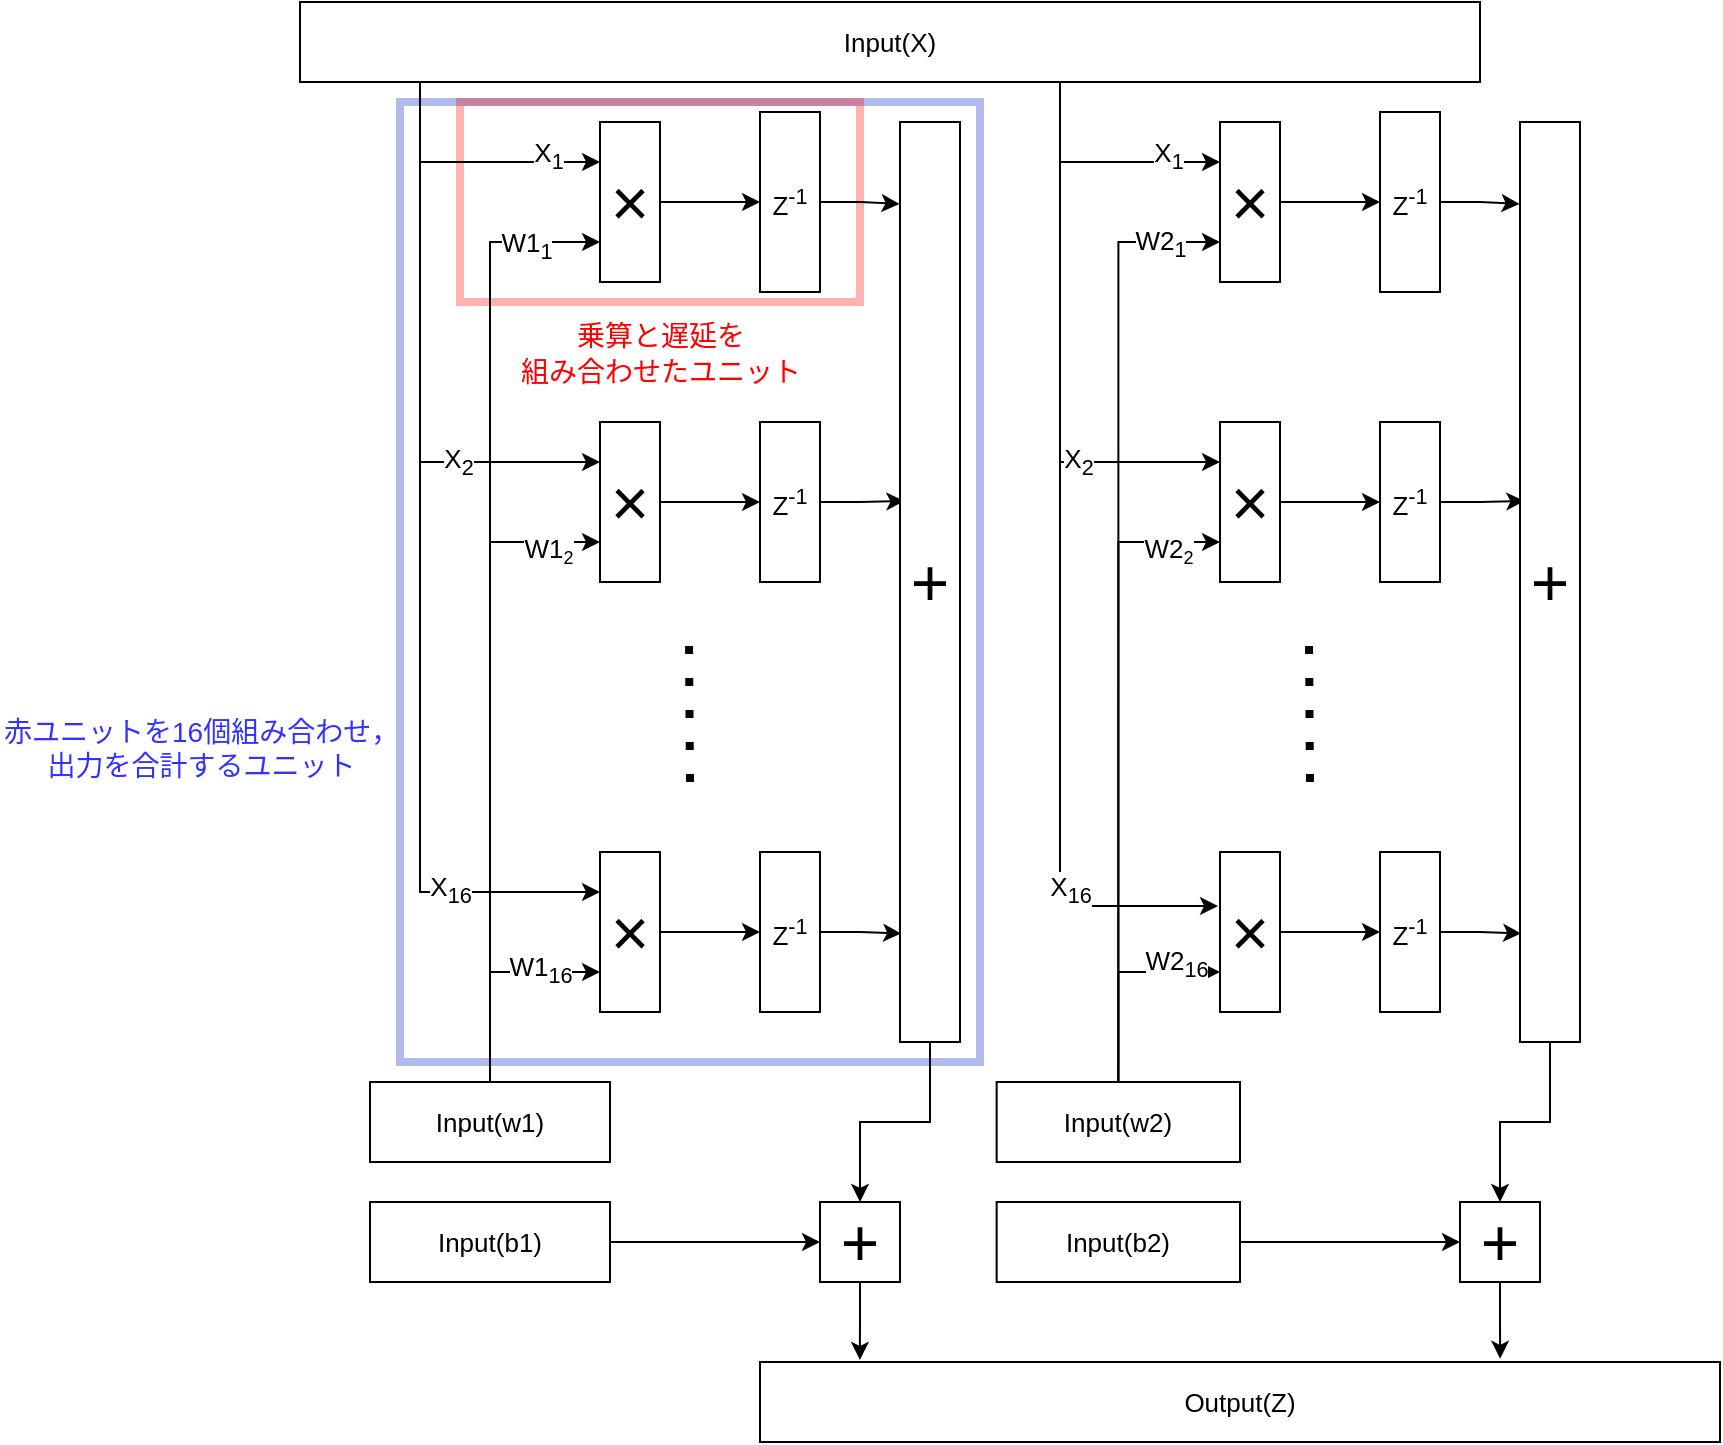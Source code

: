 <mxfile>
    <diagram id="fEEbwHyPWGcvaoZojhtY" name="ページ1">
        <mxGraphModel dx="2327" dy="857" grid="1" gridSize="10" guides="1" tooltips="1" connect="1" arrows="1" fold="1" page="1" pageScale="1" pageWidth="827" pageHeight="1169" math="0" shadow="0">
            <root>
                <mxCell id="0"/>
                <mxCell id="1" parent="0"/>
                <mxCell id="85" value="" style="rounded=0;whiteSpace=wrap;html=1;fontSize=33;fillColor=none;strokeColor=#001DBC;opacity=30;fontColor=#ffffff;strokeWidth=4;" parent="1" vertex="1">
                    <mxGeometry x="70" y="210" width="290" height="480" as="geometry"/>
                </mxCell>
                <mxCell id="79" value="" style="rounded=0;whiteSpace=wrap;html=1;fontSize=33;fillColor=none;strokeColor=#FF0000;opacity=30;fontColor=#ffffff;strokeWidth=4;" parent="1" vertex="1">
                    <mxGeometry x="100" y="210" width="200" height="100" as="geometry"/>
                </mxCell>
                <mxCell id="107" style="edgeStyle=orthogonalEdgeStyle;rounded=0;html=1;exitX=1;exitY=0.5;exitDx=0;exitDy=0;entryX=-0.007;entryY=0.089;entryDx=0;entryDy=0;entryPerimeter=0;fontSize=13;" edge="1" parent="1" source="22" target="46">
                    <mxGeometry relative="1" as="geometry"/>
                </mxCell>
                <mxCell id="22" value="Z&lt;sup&gt;-1&lt;/sup&gt;" style="rounded=0;whiteSpace=wrap;html=1;fontSize=13;" parent="1" vertex="1">
                    <mxGeometry x="250" y="215" width="30" height="90" as="geometry"/>
                </mxCell>
                <mxCell id="31" style="edgeStyle=none;html=1;exitX=1;exitY=0.5;exitDx=0;exitDy=0;exitPerimeter=0;entryX=0;entryY=0.5;entryDx=0;entryDy=0;fontSize=13;" parent="1" target="33" edge="1">
                    <mxGeometry relative="1" as="geometry">
                        <mxPoint x="200" y="410" as="sourcePoint"/>
                    </mxGeometry>
                </mxCell>
                <mxCell id="49" style="edgeStyle=elbowEdgeStyle;rounded=0;html=1;exitX=1;exitY=0.5;exitDx=0;exitDy=0;entryX=0.073;entryY=0.412;entryDx=0;entryDy=0;strokeWidth=1;fontSize=13;entryPerimeter=0;" parent="1" source="33" target="46" edge="1">
                    <mxGeometry relative="1" as="geometry">
                        <Array as="points">
                            <mxPoint x="300" y="400"/>
                        </Array>
                    </mxGeometry>
                </mxCell>
                <mxCell id="33" value="Z&lt;sup&gt;-1&lt;/sup&gt;" style="rounded=0;whiteSpace=wrap;html=1;fontSize=13;" parent="1" vertex="1">
                    <mxGeometry x="250" y="370" width="30" height="80" as="geometry"/>
                </mxCell>
                <mxCell id="35" style="edgeStyle=elbowEdgeStyle;html=1;entryX=0;entryY=0.25;entryDx=0;entryDy=0;fontSize=13;rounded=0;startArrow=none;" parent="1" target="87" edge="1">
                    <mxGeometry relative="1" as="geometry">
                        <mxPoint x="80" y="200" as="sourcePoint"/>
                        <Array as="points">
                            <mxPoint x="80" y="220"/>
                            <mxPoint x="80" y="250"/>
                            <mxPoint x="80" y="230"/>
                            <mxPoint x="85" y="230"/>
                        </Array>
                        <mxPoint x="165" y="247.32" as="targetPoint"/>
                    </mxGeometry>
                </mxCell>
                <mxCell id="41" value="X&lt;sub&gt;1&lt;/sub&gt;" style="edgeLabel;html=1;align=center;verticalAlign=middle;resizable=0;points=[];fontSize=13;" parent="35" vertex="1" connectable="0">
                    <mxGeometry x="0.599" y="3" relative="1" as="geometry">
                        <mxPoint as="offset"/>
                    </mxGeometry>
                </mxCell>
                <mxCell id="36" style="edgeStyle=elbowEdgeStyle;rounded=0;html=1;exitX=0;exitY=0.25;exitDx=0;exitDy=0;fontSize=13;entryX=0;entryY=0.25;entryDx=0;entryDy=0;" parent="1" source="34" target="88" edge="1">
                    <mxGeometry relative="1" as="geometry">
                        <Array as="points">
                            <mxPoint x="80" y="290"/>
                        </Array>
                        <mxPoint x="160" y="397" as="targetPoint"/>
                    </mxGeometry>
                </mxCell>
                <mxCell id="42" value="X&lt;sub&gt;2&lt;/sub&gt;" style="edgeLabel;html=1;align=center;verticalAlign=middle;resizable=0;points=[];fontSize=13;" parent="36" vertex="1" connectable="0">
                    <mxGeometry x="0.574" relative="1" as="geometry">
                        <mxPoint x="7" as="offset"/>
                    </mxGeometry>
                </mxCell>
                <mxCell id="101" style="edgeStyle=orthogonalEdgeStyle;rounded=0;html=1;exitX=0;exitY=0.25;exitDx=0;exitDy=0;entryX=0;entryY=0.25;entryDx=0;entryDy=0;fontSize=13;" edge="1" parent="1" source="34" target="99">
                    <mxGeometry relative="1" as="geometry">
                        <Array as="points">
                            <mxPoint x="80" y="200"/>
                            <mxPoint x="80" y="605"/>
                        </Array>
                    </mxGeometry>
                </mxCell>
                <mxCell id="109" value="X&lt;sub&gt;16&lt;/sub&gt;" style="edgeLabel;html=1;align=center;verticalAlign=middle;resizable=0;points=[];fontSize=13;" vertex="1" connectable="0" parent="101">
                    <mxGeometry x="0.74" y="1" relative="1" as="geometry">
                        <mxPoint as="offset"/>
                    </mxGeometry>
                </mxCell>
                <mxCell id="133" style="edgeStyle=orthogonalEdgeStyle;rounded=0;html=1;exitX=0;exitY=0.75;exitDx=0;exitDy=0;entryX=0;entryY=0.25;entryDx=0;entryDy=0;fontSize=13;" edge="1" parent="1" source="34" target="126">
                    <mxGeometry relative="1" as="geometry">
                        <Array as="points">
                            <mxPoint x="400" y="200"/>
                            <mxPoint x="400" y="240"/>
                        </Array>
                    </mxGeometry>
                </mxCell>
                <mxCell id="134" style="edgeStyle=orthogonalEdgeStyle;rounded=0;html=1;exitX=0;exitY=0.75;exitDx=0;exitDy=0;entryX=0;entryY=0.25;entryDx=0;entryDy=0;fontSize=13;" edge="1" parent="1" source="34" target="127">
                    <mxGeometry relative="1" as="geometry">
                        <Array as="points">
                            <mxPoint x="400" y="200"/>
                            <mxPoint x="400" y="390"/>
                        </Array>
                    </mxGeometry>
                </mxCell>
                <mxCell id="135" style="edgeStyle=orthogonalEdgeStyle;rounded=0;html=1;exitX=0;exitY=0.75;exitDx=0;exitDy=0;entryX=-0.033;entryY=0.338;entryDx=0;entryDy=0;entryPerimeter=0;fontSize=13;" edge="1" parent="1" source="34" target="130">
                    <mxGeometry relative="1" as="geometry">
                        <Array as="points">
                            <mxPoint x="400" y="200"/>
                            <mxPoint x="400" y="612"/>
                        </Array>
                    </mxGeometry>
                </mxCell>
                <mxCell id="34" value="Input(X)" style="rounded=0;whiteSpace=wrap;html=1;fontSize=13;direction=north;" parent="1" vertex="1">
                    <mxGeometry x="20" y="160" width="590" height="40" as="geometry"/>
                </mxCell>
                <mxCell id="102" style="edgeStyle=orthogonalEdgeStyle;rounded=0;html=1;exitX=1;exitY=0.5;exitDx=0;exitDy=0;entryX=0;entryY=0.75;entryDx=0;entryDy=0;fontSize=13;" edge="1" parent="1" source="38" target="99">
                    <mxGeometry relative="1" as="geometry">
                        <Array as="points">
                            <mxPoint x="115" y="645"/>
                        </Array>
                    </mxGeometry>
                </mxCell>
                <mxCell id="110" value="W1&lt;sub&gt;16&lt;/sub&gt;" style="edgeLabel;html=1;align=center;verticalAlign=middle;resizable=0;points=[];fontSize=13;" vertex="1" connectable="0" parent="102">
                    <mxGeometry x="0.222" y="1" relative="1" as="geometry">
                        <mxPoint x="13" as="offset"/>
                    </mxGeometry>
                </mxCell>
                <mxCell id="103" style="edgeStyle=orthogonalEdgeStyle;rounded=0;html=1;exitX=1;exitY=0.5;exitDx=0;exitDy=0;entryX=0;entryY=0.75;entryDx=0;entryDy=0;fontSize=13;" edge="1" parent="1" source="38" target="88">
                    <mxGeometry relative="1" as="geometry"/>
                </mxCell>
                <mxCell id="104" style="edgeStyle=orthogonalEdgeStyle;rounded=0;html=1;exitX=1;exitY=0.5;exitDx=0;exitDy=0;entryX=0;entryY=0.75;entryDx=0;entryDy=0;fontSize=13;" edge="1" parent="1" source="38" target="87">
                    <mxGeometry relative="1" as="geometry"/>
                </mxCell>
                <mxCell id="140" value="W1&lt;sub&gt;1&lt;/sub&gt;" style="edgeLabel;html=1;align=center;verticalAlign=middle;resizable=0;points=[];fontSize=13;" vertex="1" connectable="0" parent="104">
                    <mxGeometry x="0.843" y="-2" relative="1" as="geometry">
                        <mxPoint as="offset"/>
                    </mxGeometry>
                </mxCell>
                <mxCell id="38" value="Input(w1)" style="rounded=0;whiteSpace=wrap;html=1;fontSize=13;direction=north;" parent="1" vertex="1">
                    <mxGeometry x="55" y="700" width="120" height="40" as="geometry"/>
                </mxCell>
                <mxCell id="43" value="" style="endArrow=none;dashed=1;html=1;dashPattern=1 3;strokeWidth=4;rounded=0;fontSize=13;" parent="1" edge="1">
                    <mxGeometry width="50" height="50" relative="1" as="geometry">
                        <mxPoint x="215" y="550" as="sourcePoint"/>
                        <mxPoint x="214.5" y="480" as="targetPoint"/>
                    </mxGeometry>
                </mxCell>
                <mxCell id="146" style="edgeStyle=orthogonalEdgeStyle;rounded=0;html=1;exitX=0.5;exitY=1;exitDx=0;exitDy=0;fontSize=13;" edge="1" parent="1" source="46" target="145">
                    <mxGeometry relative="1" as="geometry"/>
                </mxCell>
                <mxCell id="46" value="&lt;font style=&quot;font-size: 33px;&quot;&gt;+&lt;/font&gt;" style="rounded=0;whiteSpace=wrap;html=1;fontSize=13;" parent="1" vertex="1">
                    <mxGeometry x="320" y="220" width="30" height="460" as="geometry"/>
                </mxCell>
                <mxCell id="53" value="Output(Z)" style="whiteSpace=wrap;html=1;fontSize=13;rounded=0;" parent="1" vertex="1">
                    <mxGeometry x="250" y="840" width="480" height="40" as="geometry"/>
                </mxCell>
                <mxCell id="136" style="edgeStyle=orthogonalEdgeStyle;rounded=0;html=1;exitX=1;exitY=0.5;exitDx=0;exitDy=0;entryX=0;entryY=0.75;entryDx=0;entryDy=0;fontSize=13;" edge="1" parent="1" source="68" target="126">
                    <mxGeometry relative="1" as="geometry">
                        <Array as="points">
                            <mxPoint x="430" y="700"/>
                            <mxPoint x="430" y="280"/>
                        </Array>
                    </mxGeometry>
                </mxCell>
                <mxCell id="141" value="W2&lt;sub&gt;1&lt;/sub&gt;" style="edgeLabel;html=1;align=center;verticalAlign=middle;resizable=0;points=[];fontSize=13;" vertex="1" connectable="0" parent="136">
                    <mxGeometry x="0.845" y="-1" relative="1" as="geometry">
                        <mxPoint x="6" as="offset"/>
                    </mxGeometry>
                </mxCell>
                <mxCell id="137" style="edgeStyle=orthogonalEdgeStyle;rounded=0;html=1;exitX=1;exitY=0.5;exitDx=0;exitDy=0;entryX=0;entryY=0.75;entryDx=0;entryDy=0;fontSize=13;" edge="1" parent="1" source="68" target="127">
                    <mxGeometry relative="1" as="geometry">
                        <Array as="points">
                            <mxPoint x="430" y="700"/>
                            <mxPoint x="430" y="430"/>
                        </Array>
                    </mxGeometry>
                </mxCell>
                <mxCell id="138" style="edgeStyle=orthogonalEdgeStyle;rounded=0;html=1;exitX=1;exitY=0.5;exitDx=0;exitDy=0;entryX=0;entryY=0.75;entryDx=0;entryDy=0;fontSize=13;" edge="1" parent="1" source="68" target="130">
                    <mxGeometry relative="1" as="geometry">
                        <Array as="points">
                            <mxPoint x="430" y="700"/>
                            <mxPoint x="430" y="645"/>
                        </Array>
                    </mxGeometry>
                </mxCell>
                <mxCell id="68" value="Input(w2)" style="rounded=0;whiteSpace=wrap;html=1;fontSize=13;direction=north;" parent="1" vertex="1">
                    <mxGeometry x="368.33" y="700" width="121.67" height="40" as="geometry"/>
                </mxCell>
                <mxCell id="84" value="&lt;font style=&quot;font-size: 14px;&quot;&gt;乗算と遅延を&lt;br&gt;組み合わせたユニット&lt;/font&gt;" style="text;html=1;align=center;verticalAlign=middle;resizable=0;points=[];autosize=1;fontSize=15;fontStyle=0;fontColor=#FF0000;" parent="1" vertex="1">
                    <mxGeometry x="120" y="310" width="160" height="50" as="geometry"/>
                </mxCell>
                <mxCell id="86" value="&lt;div style=&quot;text-align: center; font-size: 14px;&quot;&gt;&lt;span style=&quot;background-color: initial;&quot;&gt;&lt;font style=&quot;font-size: 14px;&quot; color=&quot;#3333ff&quot;&gt;赤ユニットを16個組み合わせ，&lt;/font&gt;&lt;/span&gt;&lt;/div&gt;&lt;div style=&quot;text-align: center; font-size: 14px;&quot;&gt;&lt;span style=&quot;background-color: initial;&quot;&gt;&lt;font style=&quot;font-size: 14px;&quot; color=&quot;#3333ff&quot;&gt;出力を合計するユニット&lt;/font&gt;&lt;/span&gt;&lt;/div&gt;" style="text;whiteSpace=wrap;html=1;fontSize=11;fontColor=#FF0000;" parent="1" vertex="1">
                    <mxGeometry x="-130" y="510" width="210" height="40" as="geometry"/>
                </mxCell>
                <mxCell id="91" style="edgeStyle=none;html=1;exitX=1;exitY=0.5;exitDx=0;exitDy=0;entryX=0;entryY=0.5;entryDx=0;entryDy=0;" edge="1" parent="1" source="87" target="22">
                    <mxGeometry relative="1" as="geometry"/>
                </mxCell>
                <mxCell id="87" value="&lt;span style=&quot;font-size: 33px;&quot;&gt;×&lt;/span&gt;" style="rounded=0;whiteSpace=wrap;html=1;fontSize=13;" vertex="1" parent="1">
                    <mxGeometry x="170" y="220" width="30" height="80" as="geometry"/>
                </mxCell>
                <mxCell id="88" value="&lt;span style=&quot;font-size: 33px;&quot;&gt;×&lt;/span&gt;" style="rounded=0;whiteSpace=wrap;html=1;fontSize=13;" vertex="1" parent="1">
                    <mxGeometry x="170" y="370" width="30" height="80" as="geometry"/>
                </mxCell>
                <mxCell id="98" value="&lt;font style=&quot;font-size: 13px;&quot;&gt;W1&lt;/font&gt;&lt;font style=&quot;font-size: 10.833px;&quot;&gt;&lt;sub&gt;2&lt;/sub&gt;&lt;/font&gt;" style="edgeLabel;html=1;align=center;verticalAlign=middle;resizable=0;points=[];" vertex="1" connectable="0" parent="1">
                    <mxGeometry x="151.667" y="290" as="geometry">
                        <mxPoint x="-8" y="144" as="offset"/>
                    </mxGeometry>
                </mxCell>
                <mxCell id="105" style="edgeStyle=orthogonalEdgeStyle;rounded=0;html=1;exitX=1;exitY=0.5;exitDx=0;exitDy=0;entryX=0;entryY=0.5;entryDx=0;entryDy=0;fontSize=13;" edge="1" parent="1" source="99" target="100">
                    <mxGeometry relative="1" as="geometry"/>
                </mxCell>
                <mxCell id="99" value="&lt;span style=&quot;font-size: 33px;&quot;&gt;×&lt;/span&gt;" style="rounded=0;whiteSpace=wrap;html=1;fontSize=13;" vertex="1" parent="1">
                    <mxGeometry x="170" y="585" width="30" height="80" as="geometry"/>
                </mxCell>
                <mxCell id="108" style="edgeStyle=orthogonalEdgeStyle;rounded=0;html=1;exitX=1;exitY=0.5;exitDx=0;exitDy=0;entryX=0.02;entryY=0.882;entryDx=0;entryDy=0;entryPerimeter=0;fontSize=13;" edge="1" parent="1" source="100" target="46">
                    <mxGeometry relative="1" as="geometry"/>
                </mxCell>
                <mxCell id="100" value="Z&lt;sup&gt;-1&lt;/sup&gt;" style="rounded=0;whiteSpace=wrap;html=1;fontSize=13;" vertex="1" parent="1">
                    <mxGeometry x="250" y="585" width="30" height="80" as="geometry"/>
                </mxCell>
                <mxCell id="113" style="edgeStyle=orthogonalEdgeStyle;rounded=0;html=1;exitX=1;exitY=0.5;exitDx=0;exitDy=0;entryX=-0.007;entryY=0.089;entryDx=0;entryDy=0;entryPerimeter=0;fontSize=13;" edge="1" parent="1" source="114" target="123">
                    <mxGeometry relative="1" as="geometry"/>
                </mxCell>
                <mxCell id="114" value="Z&lt;sup&gt;-1&lt;/sup&gt;" style="rounded=0;whiteSpace=wrap;html=1;fontSize=13;" vertex="1" parent="1">
                    <mxGeometry x="560" y="215" width="30" height="90" as="geometry"/>
                </mxCell>
                <mxCell id="115" style="edgeStyle=none;html=1;exitX=1;exitY=0.5;exitDx=0;exitDy=0;exitPerimeter=0;entryX=0;entryY=0.5;entryDx=0;entryDy=0;fontSize=13;" edge="1" parent="1" target="117">
                    <mxGeometry relative="1" as="geometry">
                        <mxPoint x="510" y="410" as="sourcePoint"/>
                    </mxGeometry>
                </mxCell>
                <mxCell id="116" style="edgeStyle=elbowEdgeStyle;rounded=0;html=1;exitX=1;exitY=0.5;exitDx=0;exitDy=0;entryX=0.073;entryY=0.412;entryDx=0;entryDy=0;strokeWidth=1;fontSize=13;entryPerimeter=0;" edge="1" parent="1" source="117" target="123">
                    <mxGeometry relative="1" as="geometry">
                        <Array as="points">
                            <mxPoint x="610" y="400"/>
                        </Array>
                    </mxGeometry>
                </mxCell>
                <mxCell id="117" value="Z&lt;sup&gt;-1&lt;/sup&gt;" style="rounded=0;whiteSpace=wrap;html=1;fontSize=13;" vertex="1" parent="1">
                    <mxGeometry x="560" y="370" width="30" height="80" as="geometry"/>
                </mxCell>
                <mxCell id="118" value="X&lt;sub&gt;1&lt;/sub&gt;" style="edgeLabel;html=1;align=center;verticalAlign=middle;resizable=0;points=[];fontSize=13;" vertex="1" connectable="0" parent="1">
                    <mxGeometry x="453.529" y="237.0" as="geometry"/>
                </mxCell>
                <mxCell id="119" value="X&lt;sub&gt;2&lt;/sub&gt;" style="edgeLabel;html=1;align=center;verticalAlign=middle;resizable=0;points=[];fontSize=13;" vertex="1" connectable="0" parent="1">
                    <mxGeometry x="408.912" y="390" as="geometry"/>
                </mxCell>
                <mxCell id="120" value="X&lt;sub&gt;16&lt;/sub&gt;" style="edgeLabel;html=1;align=center;verticalAlign=middle;resizable=0;points=[];fontSize=13;" vertex="1" connectable="0" parent="1">
                    <mxGeometry x="404.499" y="604.049" as="geometry"/>
                </mxCell>
                <mxCell id="121" value="W2&lt;sub&gt;16&lt;/sub&gt;" style="edgeLabel;html=1;align=center;verticalAlign=middle;resizable=0;points=[];fontSize=13;" vertex="1" connectable="0" parent="1">
                    <mxGeometry x="450.175" y="609.996" as="geometry">
                        <mxPoint x="8" y="31" as="offset"/>
                    </mxGeometry>
                </mxCell>
                <mxCell id="122" value="" style="endArrow=none;dashed=1;html=1;dashPattern=1 3;strokeWidth=4;rounded=0;fontSize=13;" edge="1" parent="1">
                    <mxGeometry width="50" height="50" relative="1" as="geometry">
                        <mxPoint x="525" y="550" as="sourcePoint"/>
                        <mxPoint x="524.5" y="480" as="targetPoint"/>
                    </mxGeometry>
                </mxCell>
                <mxCell id="150" style="edgeStyle=orthogonalEdgeStyle;rounded=0;html=1;exitX=0.5;exitY=1;exitDx=0;exitDy=0;fontSize=13;" edge="1" parent="1" source="123" target="149">
                    <mxGeometry relative="1" as="geometry"/>
                </mxCell>
                <mxCell id="123" value="&lt;font style=&quot;font-size: 33px;&quot;&gt;+&lt;/font&gt;" style="rounded=0;whiteSpace=wrap;html=1;fontSize=13;" vertex="1" parent="1">
                    <mxGeometry x="630" y="220" width="30" height="460" as="geometry"/>
                </mxCell>
                <mxCell id="125" style="edgeStyle=none;html=1;exitX=1;exitY=0.5;exitDx=0;exitDy=0;entryX=0;entryY=0.5;entryDx=0;entryDy=0;" edge="1" parent="1" source="126" target="114">
                    <mxGeometry relative="1" as="geometry"/>
                </mxCell>
                <mxCell id="126" value="&lt;span style=&quot;font-size: 33px;&quot;&gt;×&lt;/span&gt;" style="rounded=0;whiteSpace=wrap;html=1;fontSize=13;" vertex="1" parent="1">
                    <mxGeometry x="480" y="220" width="30" height="80" as="geometry"/>
                </mxCell>
                <mxCell id="127" value="&lt;span style=&quot;font-size: 33px;&quot;&gt;×&lt;/span&gt;" style="rounded=0;whiteSpace=wrap;html=1;fontSize=13;" vertex="1" parent="1">
                    <mxGeometry x="480" y="370" width="30" height="80" as="geometry"/>
                </mxCell>
                <mxCell id="128" value="&lt;font style=&quot;font-size: 13px;&quot;&gt;W2&lt;/font&gt;&lt;font style=&quot;font-size: 10.833px;&quot;&gt;&lt;sub&gt;2&lt;/sub&gt;&lt;/font&gt;" style="edgeLabel;html=1;align=center;verticalAlign=middle;resizable=0;points=[];" vertex="1" connectable="0" parent="1">
                    <mxGeometry x="461.667" y="290" as="geometry">
                        <mxPoint x="-8" y="144" as="offset"/>
                    </mxGeometry>
                </mxCell>
                <mxCell id="129" style="edgeStyle=orthogonalEdgeStyle;rounded=0;html=1;exitX=1;exitY=0.5;exitDx=0;exitDy=0;entryX=0;entryY=0.5;entryDx=0;entryDy=0;fontSize=13;" edge="1" parent="1" source="130" target="132">
                    <mxGeometry relative="1" as="geometry"/>
                </mxCell>
                <mxCell id="130" value="&lt;span style=&quot;font-size: 33px;&quot;&gt;×&lt;/span&gt;" style="rounded=0;whiteSpace=wrap;html=1;fontSize=13;" vertex="1" parent="1">
                    <mxGeometry x="480" y="585" width="30" height="80" as="geometry"/>
                </mxCell>
                <mxCell id="131" style="edgeStyle=orthogonalEdgeStyle;rounded=0;html=1;exitX=1;exitY=0.5;exitDx=0;exitDy=0;entryX=0.02;entryY=0.882;entryDx=0;entryDy=0;entryPerimeter=0;fontSize=13;" edge="1" parent="1" source="132" target="123">
                    <mxGeometry relative="1" as="geometry"/>
                </mxCell>
                <mxCell id="132" value="Z&lt;sup&gt;-1&lt;/sup&gt;" style="rounded=0;whiteSpace=wrap;html=1;fontSize=13;" vertex="1" parent="1">
                    <mxGeometry x="560" y="585" width="30" height="80" as="geometry"/>
                </mxCell>
                <mxCell id="147" style="edgeStyle=orthogonalEdgeStyle;rounded=0;html=1;exitX=0.5;exitY=1;exitDx=0;exitDy=0;fontSize=13;" edge="1" parent="1" source="142" target="145">
                    <mxGeometry relative="1" as="geometry"/>
                </mxCell>
                <mxCell id="142" value="Input(b1)" style="rounded=0;whiteSpace=wrap;html=1;fontSize=13;direction=north;" vertex="1" parent="1">
                    <mxGeometry x="55" y="760" width="120" height="40" as="geometry"/>
                </mxCell>
                <mxCell id="151" style="edgeStyle=orthogonalEdgeStyle;rounded=0;html=1;exitX=0.5;exitY=1;exitDx=0;exitDy=0;entryX=0.5;entryY=1;entryDx=0;entryDy=0;fontSize=13;" edge="1" parent="1" source="143" target="149">
                    <mxGeometry relative="1" as="geometry"/>
                </mxCell>
                <mxCell id="143" value="Input(b2)" style="rounded=0;whiteSpace=wrap;html=1;fontSize=13;direction=north;" vertex="1" parent="1">
                    <mxGeometry x="368.33" y="760" width="121.67" height="40" as="geometry"/>
                </mxCell>
                <mxCell id="153" style="edgeStyle=orthogonalEdgeStyle;rounded=0;html=1;exitX=1;exitY=0.5;exitDx=0;exitDy=0;entryX=0.104;entryY=-0.026;entryDx=0;entryDy=0;entryPerimeter=0;fontSize=13;" edge="1" parent="1" source="145" target="53">
                    <mxGeometry relative="1" as="geometry"/>
                </mxCell>
                <mxCell id="145" value="&lt;font style=&quot;font-size: 33px;&quot;&gt;+&lt;/font&gt;" style="rounded=0;whiteSpace=wrap;html=1;fontSize=13;direction=south;" vertex="1" parent="1">
                    <mxGeometry x="280" y="760" width="40" height="40" as="geometry"/>
                </mxCell>
                <mxCell id="152" style="edgeStyle=orthogonalEdgeStyle;rounded=0;html=1;exitX=1;exitY=0.5;exitDx=0;exitDy=0;entryX=0.771;entryY=-0.04;entryDx=0;entryDy=0;entryPerimeter=0;fontSize=13;" edge="1" parent="1" source="149" target="53">
                    <mxGeometry relative="1" as="geometry"/>
                </mxCell>
                <mxCell id="149" value="&lt;font style=&quot;font-size: 33px;&quot;&gt;+&lt;/font&gt;" style="rounded=0;whiteSpace=wrap;html=1;fontSize=13;direction=south;" vertex="1" parent="1">
                    <mxGeometry x="600" y="760" width="40" height="40" as="geometry"/>
                </mxCell>
            </root>
        </mxGraphModel>
    </diagram>
</mxfile>